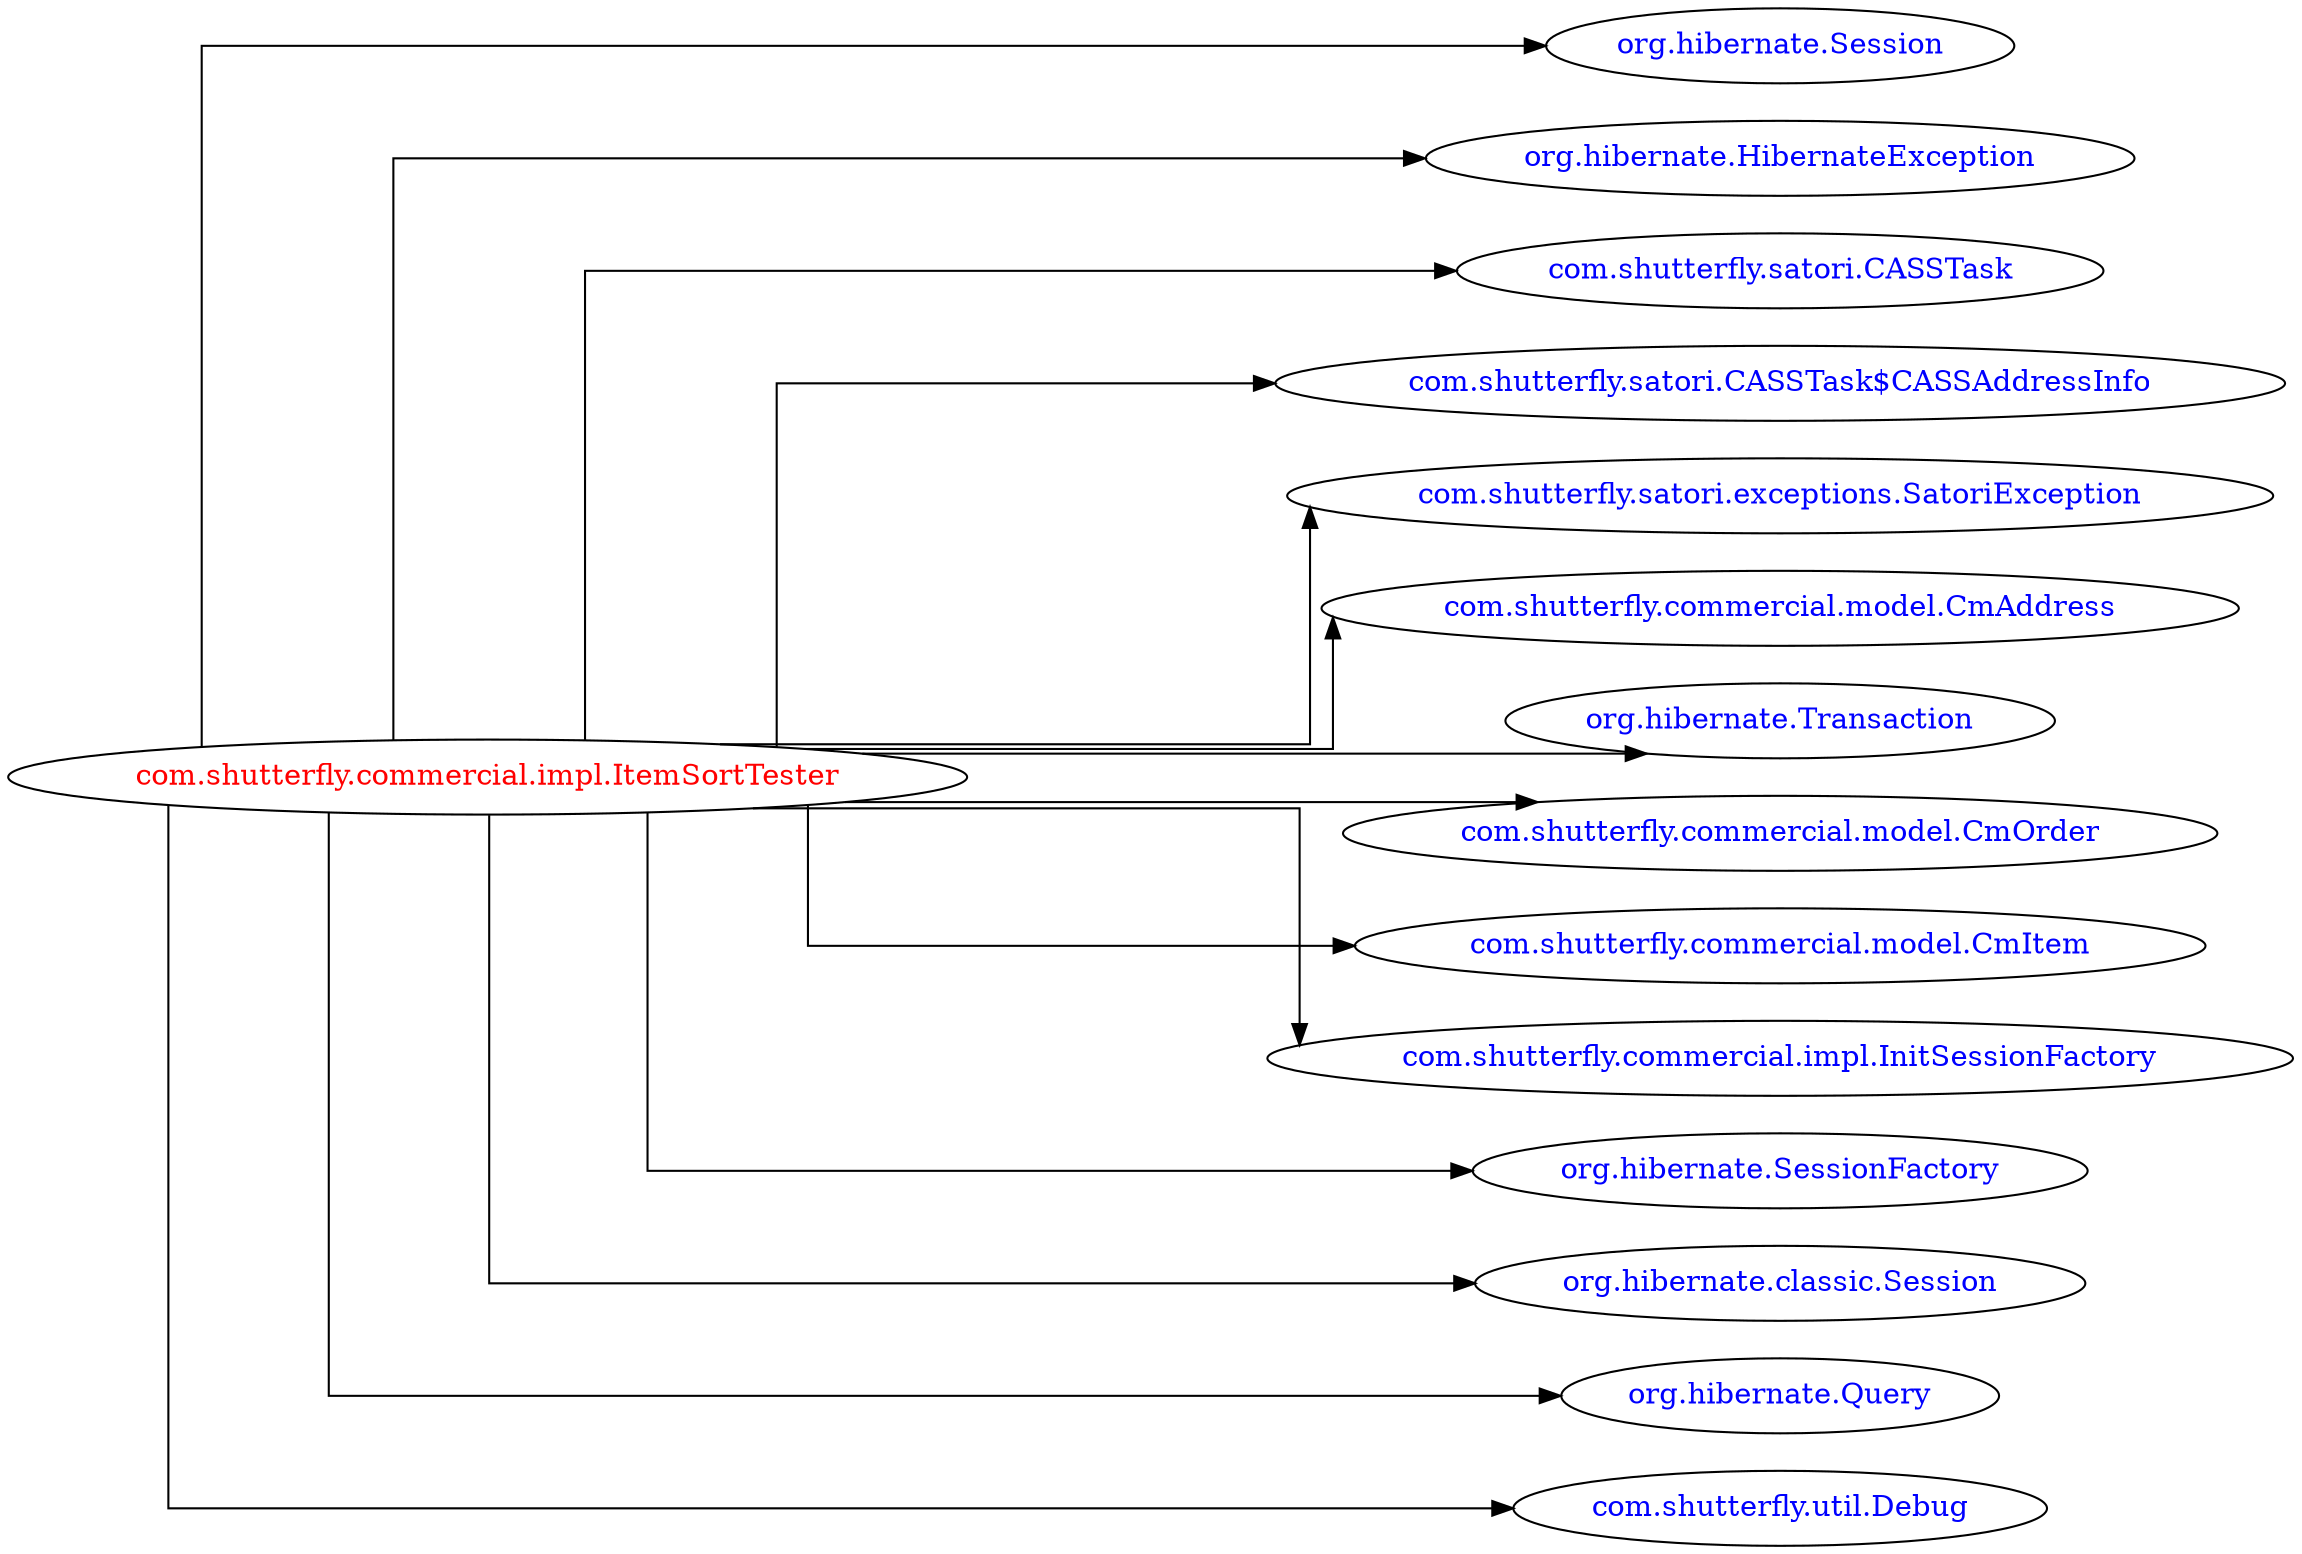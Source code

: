 digraph dependencyGraph {
 concentrate=true;
 ranksep="2.0";
 rankdir="LR"; 
 splines="ortho";
"com.shutterfly.commercial.impl.ItemSortTester" [fontcolor="red"];
"org.hibernate.Session" [ fontcolor="blue" ];
"com.shutterfly.commercial.impl.ItemSortTester"->"org.hibernate.Session";
"org.hibernate.HibernateException" [ fontcolor="blue" ];
"com.shutterfly.commercial.impl.ItemSortTester"->"org.hibernate.HibernateException";
"com.shutterfly.satori.CASSTask" [ fontcolor="blue" ];
"com.shutterfly.commercial.impl.ItemSortTester"->"com.shutterfly.satori.CASSTask";
"com.shutterfly.satori.CASSTask$CASSAddressInfo" [ fontcolor="blue" ];
"com.shutterfly.commercial.impl.ItemSortTester"->"com.shutterfly.satori.CASSTask$CASSAddressInfo";
"com.shutterfly.satori.exceptions.SatoriException" [ fontcolor="blue" ];
"com.shutterfly.commercial.impl.ItemSortTester"->"com.shutterfly.satori.exceptions.SatoriException";
"com.shutterfly.commercial.model.CmAddress" [ fontcolor="blue" ];
"com.shutterfly.commercial.impl.ItemSortTester"->"com.shutterfly.commercial.model.CmAddress";
"org.hibernate.Transaction" [ fontcolor="blue" ];
"com.shutterfly.commercial.impl.ItemSortTester"->"org.hibernate.Transaction";
"com.shutterfly.commercial.model.CmOrder" [ fontcolor="blue" ];
"com.shutterfly.commercial.impl.ItemSortTester"->"com.shutterfly.commercial.model.CmOrder";
"com.shutterfly.commercial.model.CmItem" [ fontcolor="blue" ];
"com.shutterfly.commercial.impl.ItemSortTester"->"com.shutterfly.commercial.model.CmItem";
"com.shutterfly.commercial.impl.InitSessionFactory" [ fontcolor="blue" ];
"com.shutterfly.commercial.impl.ItemSortTester"->"com.shutterfly.commercial.impl.InitSessionFactory";
"org.hibernate.SessionFactory" [ fontcolor="blue" ];
"com.shutterfly.commercial.impl.ItemSortTester"->"org.hibernate.SessionFactory";
"org.hibernate.classic.Session" [ fontcolor="blue" ];
"com.shutterfly.commercial.impl.ItemSortTester"->"org.hibernate.classic.Session";
"org.hibernate.Query" [ fontcolor="blue" ];
"com.shutterfly.commercial.impl.ItemSortTester"->"org.hibernate.Query";
"com.shutterfly.util.Debug" [ fontcolor="blue" ];
"com.shutterfly.commercial.impl.ItemSortTester"->"com.shutterfly.util.Debug";
}